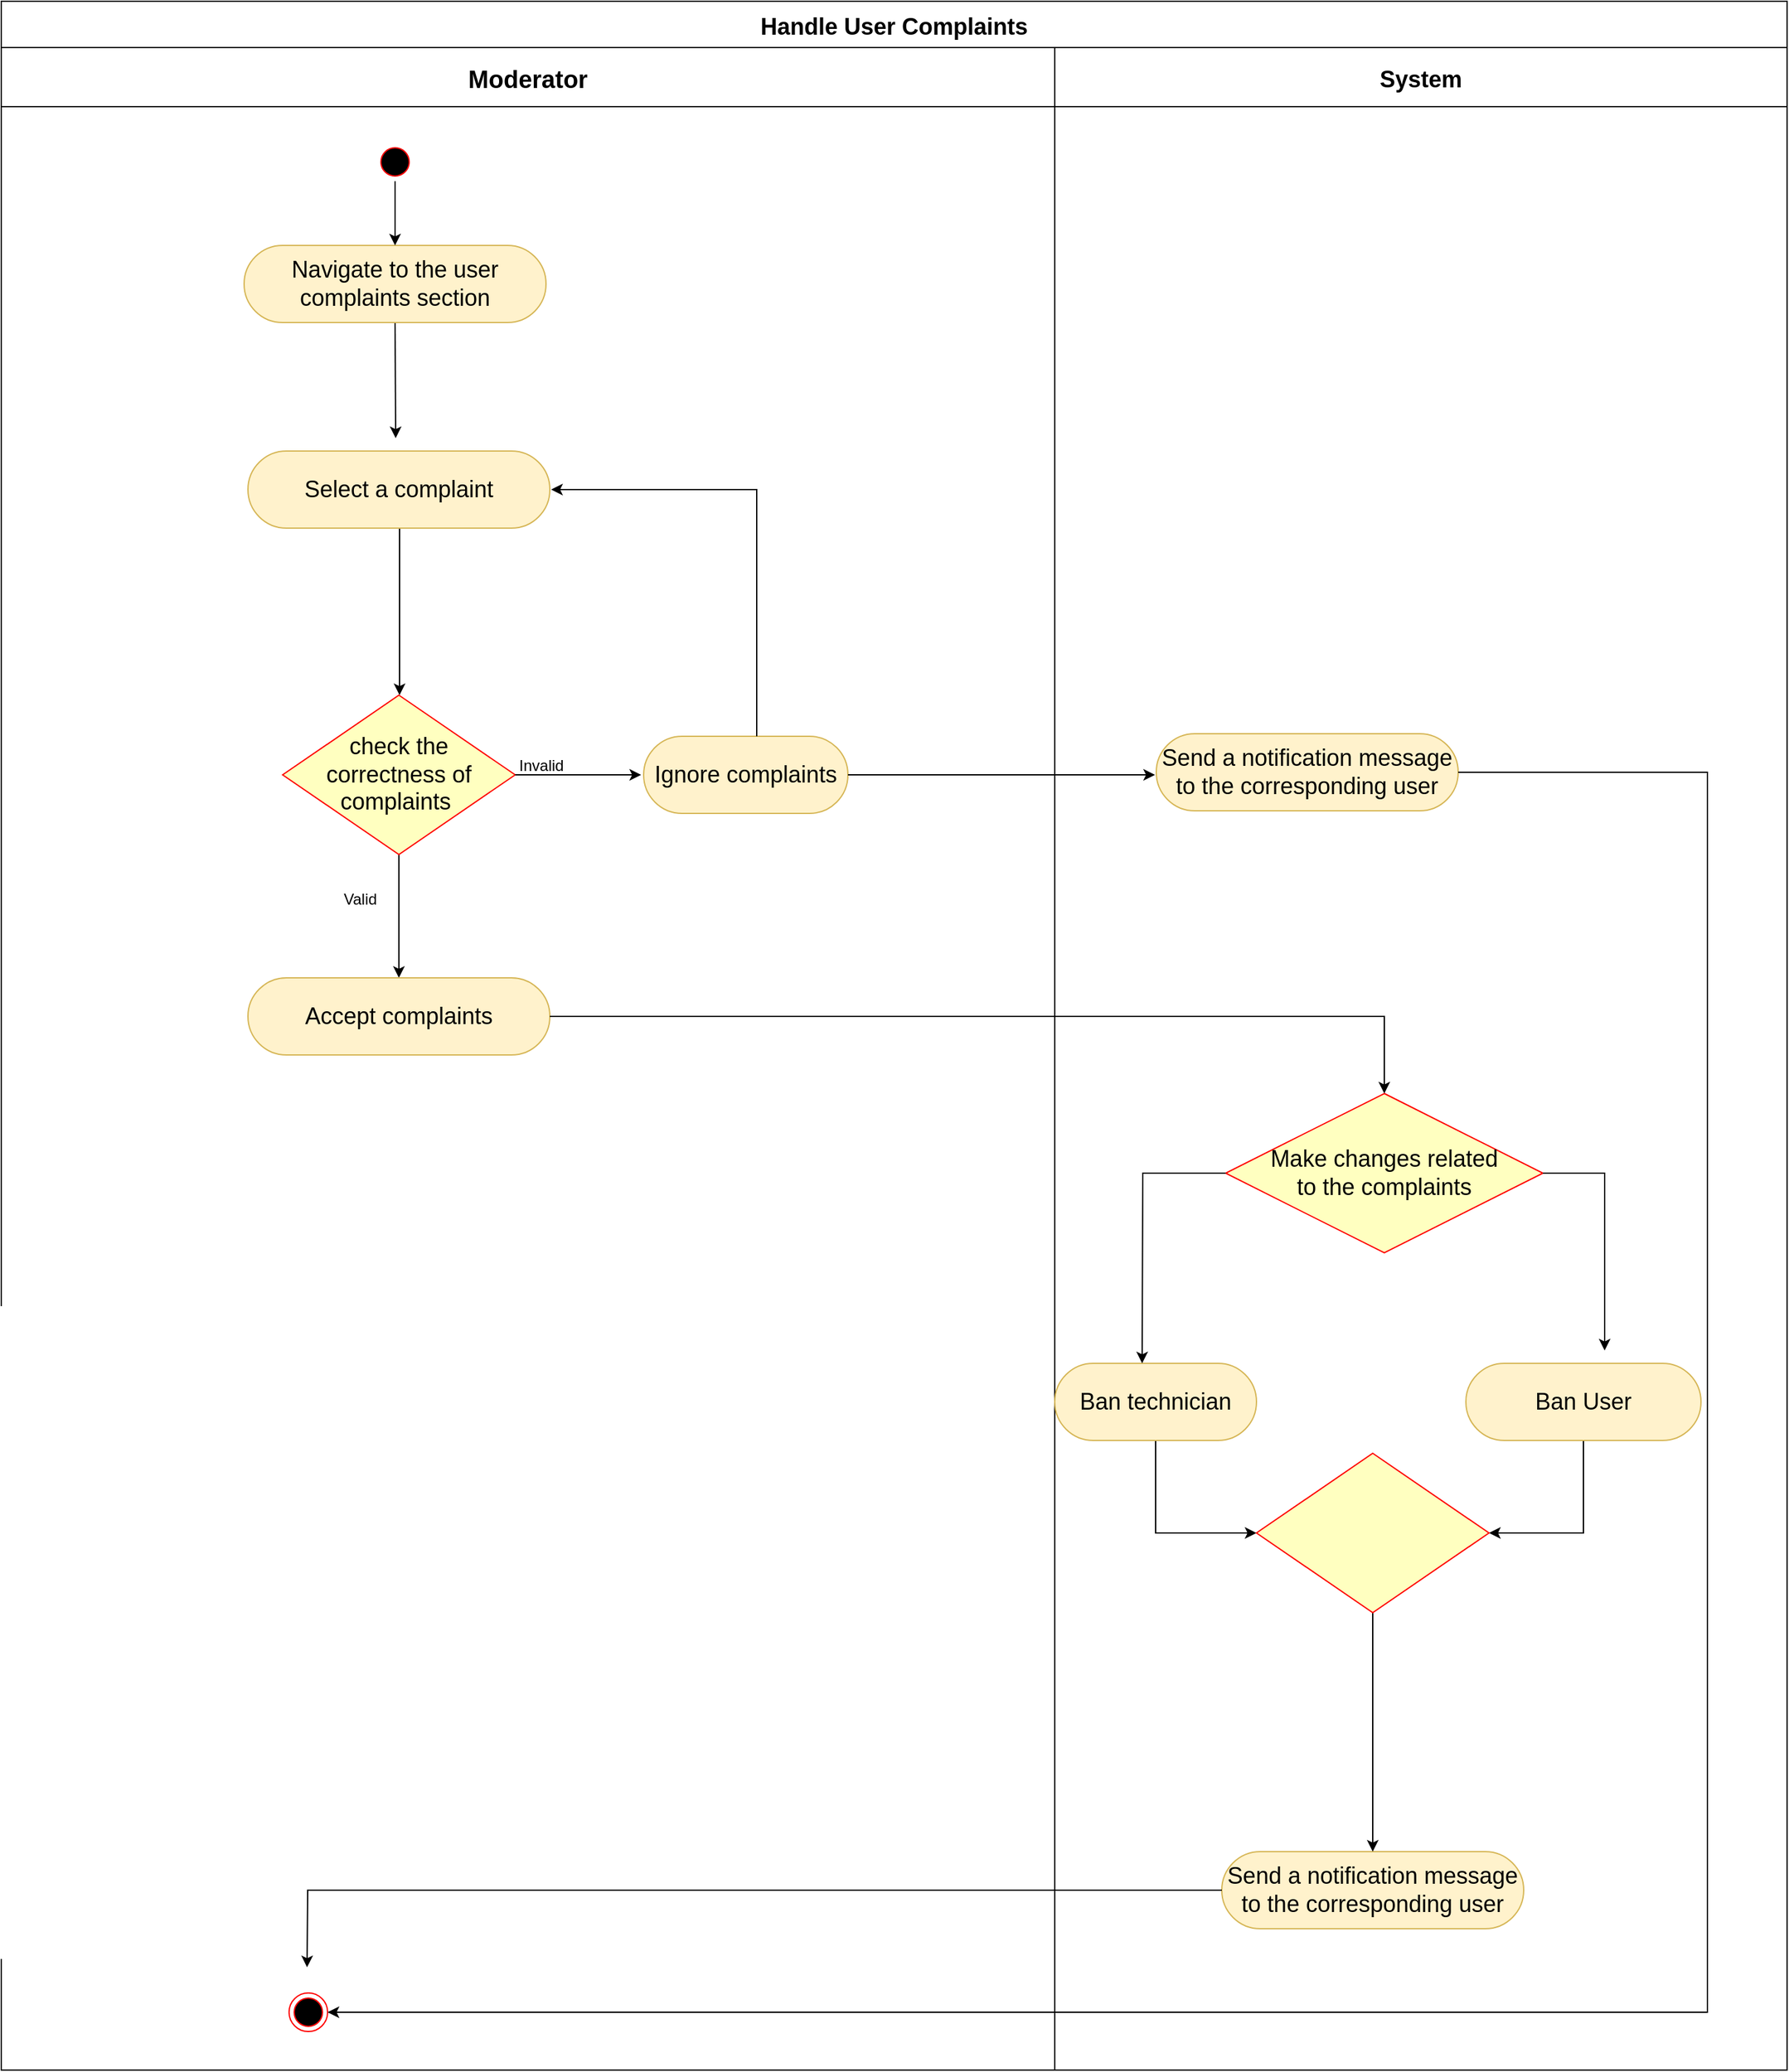 <mxfile version="20.5.1" type="device"><diagram id="8U_IGk2YYMS2OLAdKkG4" name="Page-1"><mxGraphModel dx="969" dy="378" grid="1" gridSize="10" guides="1" tooltips="1" connect="1" arrows="1" fold="1" page="1" pageScale="1" pageWidth="827" pageHeight="1169" math="0" shadow="0"><root><mxCell id="0"/><mxCell id="1" parent="0"/><mxCell id="ki9vHv8OCasXTkA2DGjP-1" value="Handle User Complaints" style="swimlane;childLayout=stackLayout;resizeParent=1;resizeParentMax=0;startSize=36;fontSize=18;swimlaneFillColor=none;fillColor=default;" parent="1" vertex="1"><mxGeometry x="612" y="670" width="1390" height="1610" as="geometry"/></mxCell><mxCell id="ki9vHv8OCasXTkA2DGjP-2" value="Moderator" style="swimlane;startSize=46;fontSize=19;" parent="ki9vHv8OCasXTkA2DGjP-1" vertex="1"><mxGeometry y="36" width="820" height="1574" as="geometry"><mxRectangle y="36" width="50" height="1234" as="alternateBounds"/></mxGeometry></mxCell><mxCell id="ki9vHv8OCasXTkA2DGjP-3" style="edgeStyle=elbowEdgeStyle;rounded=0;orthogonalLoop=1;jettySize=auto;html=1;exitX=0.5;exitY=1;exitDx=0;exitDy=0;" parent="ki9vHv8OCasXTkA2DGjP-2" source="ki9vHv8OCasXTkA2DGjP-4" edge="1"><mxGeometry relative="1" as="geometry"><mxPoint x="307" y="304" as="targetPoint"/></mxGeometry></mxCell><mxCell id="ki9vHv8OCasXTkA2DGjP-4" value="&lt;span id=&quot;docs-internal-guid-8911267b-7fff-a18d-b840-a1d3abe466f2&quot;&gt;&lt;span style=&quot;background-color: transparent; font-variant-numeric: normal; font-variant-east-asian: normal; vertical-align: baseline;&quot;&gt;&lt;font style=&quot;font-size: 18px;&quot;&gt;Navigate to the user complaints section&lt;/font&gt;&lt;/span&gt;&lt;/span&gt;" style="rounded=1;whiteSpace=wrap;html=1;fontSize=18;arcSize=50;fillColor=#fff2cc;strokeColor=#d6b656;" parent="ki9vHv8OCasXTkA2DGjP-2" vertex="1"><mxGeometry x="189" y="154" width="235" height="60" as="geometry"/></mxCell><mxCell id="ki9vHv8OCasXTkA2DGjP-5" style="edgeStyle=elbowEdgeStyle;rounded=0;orthogonalLoop=1;jettySize=auto;html=1;entryX=0.5;entryY=0;entryDx=0;entryDy=0;" parent="ki9vHv8OCasXTkA2DGjP-2" source="ki9vHv8OCasXTkA2DGjP-6" target="ki9vHv8OCasXTkA2DGjP-4" edge="1"><mxGeometry relative="1" as="geometry"/></mxCell><mxCell id="ki9vHv8OCasXTkA2DGjP-6" value="" style="ellipse;html=1;shape=startState;fillColor=#000000;strokeColor=#ff0000;" parent="ki9vHv8OCasXTkA2DGjP-2" vertex="1"><mxGeometry x="291.5" y="74" width="30" height="30" as="geometry"/></mxCell><mxCell id="ki9vHv8OCasXTkA2DGjP-9" style="edgeStyle=elbowEdgeStyle;rounded=0;orthogonalLoop=1;jettySize=auto;html=1;entryX=0.5;entryY=0;entryDx=0;entryDy=0;" parent="ki9vHv8OCasXTkA2DGjP-2" source="ki9vHv8OCasXTkA2DGjP-10" edge="1"><mxGeometry relative="1" as="geometry"><mxPoint x="310" y="504" as="targetPoint"/></mxGeometry></mxCell><mxCell id="ki9vHv8OCasXTkA2DGjP-10" value="&lt;span id=&quot;docs-internal-guid-8911267b-7fff-a18d-b840-a1d3abe466f2&quot;&gt;&lt;span style=&quot;background-color: transparent; font-variant-numeric: normal; font-variant-east-asian: normal; vertical-align: baseline;&quot;&gt;&lt;font style=&quot;font-size: 18px;&quot;&gt;Select a complaint&lt;/font&gt;&lt;/span&gt;&lt;/span&gt;" style="rounded=1;whiteSpace=wrap;html=1;fontSize=18;arcSize=50;fillColor=#fff2cc;strokeColor=#d6b656;" parent="ki9vHv8OCasXTkA2DGjP-2" vertex="1"><mxGeometry x="192" y="314" width="235" height="60" as="geometry"/></mxCell><mxCell id="EbgmQBkGZPdXKHIO4sZD-5" style="edgeStyle=orthogonalEdgeStyle;rounded=0;orthogonalLoop=1;jettySize=auto;html=1;entryX=0.5;entryY=0;entryDx=0;entryDy=0;" parent="ki9vHv8OCasXTkA2DGjP-2" source="ki9vHv8OCasXTkA2DGjP-14" target="EbgmQBkGZPdXKHIO4sZD-3" edge="1"><mxGeometry relative="1" as="geometry"/></mxCell><mxCell id="ki9vHv8OCasXTkA2DGjP-14" value="check the &lt;br&gt;correctness of&lt;br&gt;complaints&amp;nbsp;" style="rhombus;whiteSpace=wrap;html=1;fillColor=#ffffc0;strokeColor=#ff0000;fontSize=18;" parent="ki9vHv8OCasXTkA2DGjP-2" vertex="1"><mxGeometry x="219" y="504" width="181" height="124" as="geometry"/></mxCell><mxCell id="ki9vHv8OCasXTkA2DGjP-22" value="Valid" style="text;html=1;align=center;verticalAlign=middle;resizable=0;points=[];autosize=1;strokeColor=none;fillColor=none;" parent="ki9vHv8OCasXTkA2DGjP-2" vertex="1"><mxGeometry x="254" y="648" width="50" height="30" as="geometry"/></mxCell><mxCell id="ki9vHv8OCasXTkA2DGjP-23" value="Invalid" style="text;html=1;align=center;verticalAlign=middle;resizable=0;points=[];autosize=1;strokeColor=none;fillColor=none;" parent="ki9vHv8OCasXTkA2DGjP-2" vertex="1"><mxGeometry x="390" y="544" width="60" height="30" as="geometry"/></mxCell><mxCell id="ki9vHv8OCasXTkA2DGjP-17" value="" style="ellipse;html=1;shape=endState;fillColor=#000000;strokeColor=#ff0000;fontSize=18;direction=west;" parent="ki9vHv8OCasXTkA2DGjP-2" vertex="1"><mxGeometry x="224" y="1514" width="30" height="30" as="geometry"/></mxCell><mxCell id="EbgmQBkGZPdXKHIO4sZD-2" value="Ignore complaints" style="rounded=1;whiteSpace=wrap;html=1;fontSize=18;arcSize=50;fillColor=#fff2cc;strokeColor=#d6b656;" parent="ki9vHv8OCasXTkA2DGjP-2" vertex="1"><mxGeometry x="500" y="536" width="159" height="60" as="geometry"/></mxCell><mxCell id="EbgmQBkGZPdXKHIO4sZD-3" value="Accept complaints" style="rounded=1;whiteSpace=wrap;html=1;fontSize=18;arcSize=50;fillColor=#fff2cc;strokeColor=#d6b656;" parent="ki9vHv8OCasXTkA2DGjP-2" vertex="1"><mxGeometry x="192" y="724" width="235" height="60" as="geometry"/></mxCell><mxCell id="ki9vHv8OCasXTkA2DGjP-13" value="System" style="swimlane;startSize=46;fontSize=18;gradientColor=none;strokeColor=#000000;" parent="ki9vHv8OCasXTkA2DGjP-1" vertex="1"><mxGeometry x="820" y="36" width="570" height="1574" as="geometry"/></mxCell><mxCell id="ki9vHv8OCasXTkA2DGjP-20" value="&lt;span id=&quot;docs-internal-guid-8911267b-7fff-a18d-b840-a1d3abe466f2&quot;&gt;&lt;span style=&quot;background-color: transparent; font-variant-numeric: normal; font-variant-east-asian: normal; vertical-align: baseline;&quot;&gt;&lt;font style=&quot;font-size: 18px;&quot;&gt;Send a notification message&lt;br&gt;to the corresponding user&lt;br&gt;&lt;/font&gt;&lt;/span&gt;&lt;/span&gt;" style="rounded=1;whiteSpace=wrap;html=1;fontSize=18;arcSize=50;fillColor=#fff2cc;strokeColor=#d6b656;" parent="ki9vHv8OCasXTkA2DGjP-13" vertex="1"><mxGeometry x="79" y="534" width="235" height="60" as="geometry"/></mxCell><mxCell id="EbgmQBkGZPdXKHIO4sZD-11" value="&lt;span id=&quot;docs-internal-guid-8911267b-7fff-a18d-b840-a1d3abe466f2&quot;&gt;&lt;span style=&quot;background-color: transparent; font-variant-numeric: normal; font-variant-east-asian: normal; vertical-align: baseline;&quot;&gt;&lt;font style=&quot;font-size: 18px;&quot;&gt;Send a notification message&lt;br&gt;to the corresponding user&lt;br&gt;&lt;/font&gt;&lt;/span&gt;&lt;/span&gt;" style="rounded=1;whiteSpace=wrap;html=1;fontSize=18;arcSize=50;fillColor=#fff2cc;strokeColor=#d6b656;" parent="ki9vHv8OCasXTkA2DGjP-13" vertex="1"><mxGeometry x="130" y="1404" width="235" height="60" as="geometry"/></mxCell><mxCell id="NgHLGft3KP3isEeJSHnU-1" value="Make changes related &lt;br&gt;to the complaints" style="rhombus;whiteSpace=wrap;html=1;fillColor=#ffffc0;strokeColor=#ff0000;fontSize=18;" vertex="1" parent="ki9vHv8OCasXTkA2DGjP-13"><mxGeometry x="133" y="814" width="247" height="124" as="geometry"/></mxCell><mxCell id="NgHLGft3KP3isEeJSHnU-9" style="edgeStyle=orthogonalEdgeStyle;rounded=0;orthogonalLoop=1;jettySize=auto;html=1;entryX=0;entryY=0.5;entryDx=0;entryDy=0;" edge="1" parent="ki9vHv8OCasXTkA2DGjP-13" source="NgHLGft3KP3isEeJSHnU-6" target="NgHLGft3KP3isEeJSHnU-7"><mxGeometry relative="1" as="geometry"/></mxCell><mxCell id="NgHLGft3KP3isEeJSHnU-6" value="&lt;span id=&quot;docs-internal-guid-8911267b-7fff-a18d-b840-a1d3abe466f2&quot;&gt;&lt;span style=&quot;background-color: transparent; font-variant-numeric: normal; font-variant-east-asian: normal; vertical-align: baseline;&quot;&gt;&lt;font style=&quot;font-size: 18px;&quot;&gt;Ban technician&lt;br&gt;&lt;/font&gt;&lt;/span&gt;&lt;/span&gt;" style="rounded=1;whiteSpace=wrap;html=1;fontSize=18;arcSize=50;fillColor=#fff2cc;strokeColor=#d6b656;" vertex="1" parent="ki9vHv8OCasXTkA2DGjP-13"><mxGeometry y="1024" width="157" height="60" as="geometry"/></mxCell><mxCell id="NgHLGft3KP3isEeJSHnU-8" style="edgeStyle=orthogonalEdgeStyle;rounded=0;orthogonalLoop=1;jettySize=auto;html=1;entryX=1;entryY=0.5;entryDx=0;entryDy=0;" edge="1" parent="ki9vHv8OCasXTkA2DGjP-13" source="NgHLGft3KP3isEeJSHnU-5" target="NgHLGft3KP3isEeJSHnU-7"><mxGeometry relative="1" as="geometry"/></mxCell><mxCell id="NgHLGft3KP3isEeJSHnU-5" value="&lt;span id=&quot;docs-internal-guid-8911267b-7fff-a18d-b840-a1d3abe466f2&quot;&gt;&lt;span style=&quot;background-color: transparent; font-variant-numeric: normal; font-variant-east-asian: normal; vertical-align: baseline;&quot;&gt;&lt;font style=&quot;font-size: 18px;&quot;&gt;Ban User&lt;br&gt;&lt;/font&gt;&lt;/span&gt;&lt;/span&gt;" style="rounded=1;whiteSpace=wrap;html=1;fontSize=18;arcSize=50;fillColor=#fff2cc;strokeColor=#d6b656;" vertex="1" parent="ki9vHv8OCasXTkA2DGjP-13"><mxGeometry x="320" y="1024" width="183" height="60" as="geometry"/></mxCell><mxCell id="NgHLGft3KP3isEeJSHnU-10" style="edgeStyle=orthogonalEdgeStyle;rounded=0;orthogonalLoop=1;jettySize=auto;html=1;entryX=0.5;entryY=0;entryDx=0;entryDy=0;" edge="1" parent="ki9vHv8OCasXTkA2DGjP-13" source="NgHLGft3KP3isEeJSHnU-7" target="EbgmQBkGZPdXKHIO4sZD-11"><mxGeometry relative="1" as="geometry"/></mxCell><mxCell id="NgHLGft3KP3isEeJSHnU-7" value="" style="rhombus;whiteSpace=wrap;html=1;fillColor=#ffffc0;strokeColor=#ff0000;fontSize=18;" vertex="1" parent="ki9vHv8OCasXTkA2DGjP-13"><mxGeometry x="157" y="1094" width="181" height="124" as="geometry"/></mxCell><mxCell id="EbgmQBkGZPdXKHIO4sZD-4" style="edgeStyle=orthogonalEdgeStyle;rounded=0;orthogonalLoop=1;jettySize=auto;html=1;entryX=0.5;entryY=0;entryDx=0;entryDy=0;" parent="ki9vHv8OCasXTkA2DGjP-1" source="EbgmQBkGZPdXKHIO4sZD-3" target="NgHLGft3KP3isEeJSHnU-1" edge="1"><mxGeometry relative="1" as="geometry"><mxPoint x="948" y="790" as="targetPoint"/></mxGeometry></mxCell><mxCell id="NgHLGft3KP3isEeJSHnU-2" style="edgeStyle=orthogonalEdgeStyle;rounded=0;orthogonalLoop=1;jettySize=auto;html=1;entryX=0;entryY=0.5;entryDx=0;entryDy=0;" edge="1" parent="ki9vHv8OCasXTkA2DGjP-1" source="ki9vHv8OCasXTkA2DGjP-20" target="ki9vHv8OCasXTkA2DGjP-17"><mxGeometry relative="1" as="geometry"><mxPoint x="1348" y="1300" as="targetPoint"/><Array as="points"><mxPoint x="1328" y="600"/><mxPoint x="1328" y="1565"/></Array></mxGeometry></mxCell><mxCell id="EbgmQBkGZPdXKHIO4sZD-6" style="edgeStyle=orthogonalEdgeStyle;rounded=0;orthogonalLoop=1;jettySize=auto;html=1;" parent="1" source="ki9vHv8OCasXTkA2DGjP-14" edge="1"><mxGeometry relative="1" as="geometry"><mxPoint x="1110" y="1272" as="targetPoint"/></mxGeometry></mxCell><mxCell id="EbgmQBkGZPdXKHIO4sZD-8" style="edgeStyle=orthogonalEdgeStyle;rounded=0;orthogonalLoop=1;jettySize=auto;html=1;" parent="1" source="EbgmQBkGZPdXKHIO4sZD-2" edge="1"><mxGeometry relative="1" as="geometry"><mxPoint x="1510" y="1272" as="targetPoint"/></mxGeometry></mxCell><mxCell id="EbgmQBkGZPdXKHIO4sZD-9" style="edgeStyle=orthogonalEdgeStyle;rounded=0;orthogonalLoop=1;jettySize=auto;html=1;" parent="1" source="EbgmQBkGZPdXKHIO4sZD-2" edge="1"><mxGeometry relative="1" as="geometry"><mxPoint x="1040" y="1050" as="targetPoint"/><Array as="points"><mxPoint x="1200" y="1050"/></Array></mxGeometry></mxCell><mxCell id="EbgmQBkGZPdXKHIO4sZD-12" style="edgeStyle=orthogonalEdgeStyle;rounded=0;orthogonalLoop=1;jettySize=auto;html=1;" parent="1" source="EbgmQBkGZPdXKHIO4sZD-11" edge="1"><mxGeometry relative="1" as="geometry"><mxPoint x="850" y="2200" as="targetPoint"/></mxGeometry></mxCell><mxCell id="NgHLGft3KP3isEeJSHnU-3" style="edgeStyle=orthogonalEdgeStyle;rounded=0;orthogonalLoop=1;jettySize=auto;html=1;" edge="1" parent="1" source="NgHLGft3KP3isEeJSHnU-1"><mxGeometry relative="1" as="geometry"><mxPoint x="1500" y="1730" as="targetPoint"/></mxGeometry></mxCell><mxCell id="NgHLGft3KP3isEeJSHnU-4" style="edgeStyle=orthogonalEdgeStyle;rounded=0;orthogonalLoop=1;jettySize=auto;html=1;" edge="1" parent="1" source="NgHLGft3KP3isEeJSHnU-1"><mxGeometry relative="1" as="geometry"><mxPoint x="1860" y="1720" as="targetPoint"/><Array as="points"><mxPoint x="1860" y="1582"/><mxPoint x="1860" y="1720"/></Array></mxGeometry></mxCell></root></mxGraphModel></diagram></mxfile>